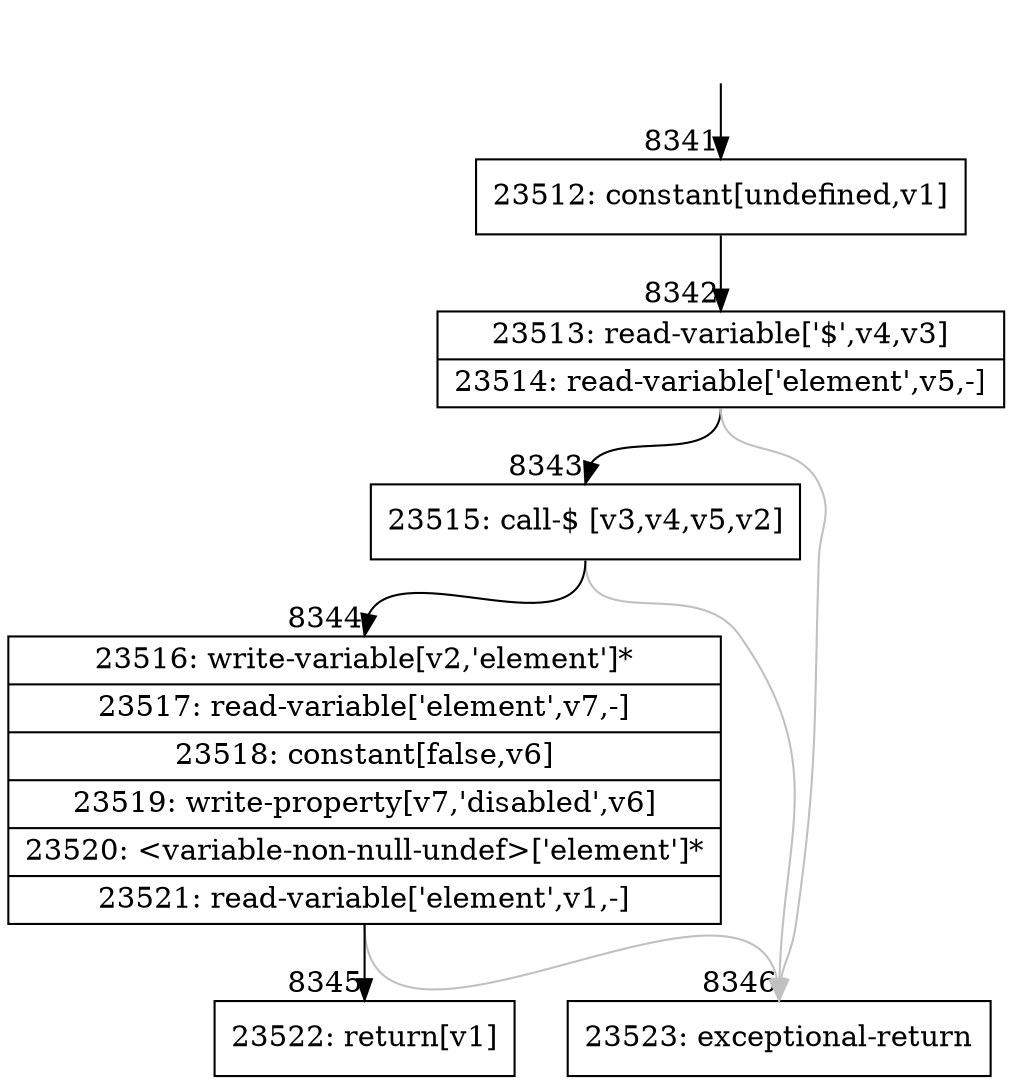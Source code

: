 digraph {
rankdir="TD"
BB_entry618[shape=none,label=""];
BB_entry618 -> BB8341 [tailport=s, headport=n, headlabel="    8341"]
BB8341 [shape=record label="{23512: constant[undefined,v1]}" ] 
BB8341 -> BB8342 [tailport=s, headport=n, headlabel="      8342"]
BB8342 [shape=record label="{23513: read-variable['$',v4,v3]|23514: read-variable['element',v5,-]}" ] 
BB8342 -> BB8343 [tailport=s, headport=n, headlabel="      8343"]
BB8342 -> BB8346 [tailport=s, headport=n, color=gray, headlabel="      8346"]
BB8343 [shape=record label="{23515: call-$ [v3,v4,v5,v2]}" ] 
BB8343 -> BB8344 [tailport=s, headport=n, headlabel="      8344"]
BB8343 -> BB8346 [tailport=s, headport=n, color=gray]
BB8344 [shape=record label="{23516: write-variable[v2,'element']*|23517: read-variable['element',v7,-]|23518: constant[false,v6]|23519: write-property[v7,'disabled',v6]|23520: \<variable-non-null-undef\>['element']*|23521: read-variable['element',v1,-]}" ] 
BB8344 -> BB8345 [tailport=s, headport=n, headlabel="      8345"]
BB8344 -> BB8346 [tailport=s, headport=n, color=gray]
BB8345 [shape=record label="{23522: return[v1]}" ] 
BB8346 [shape=record label="{23523: exceptional-return}" ] 
//#$~ 6456
}
